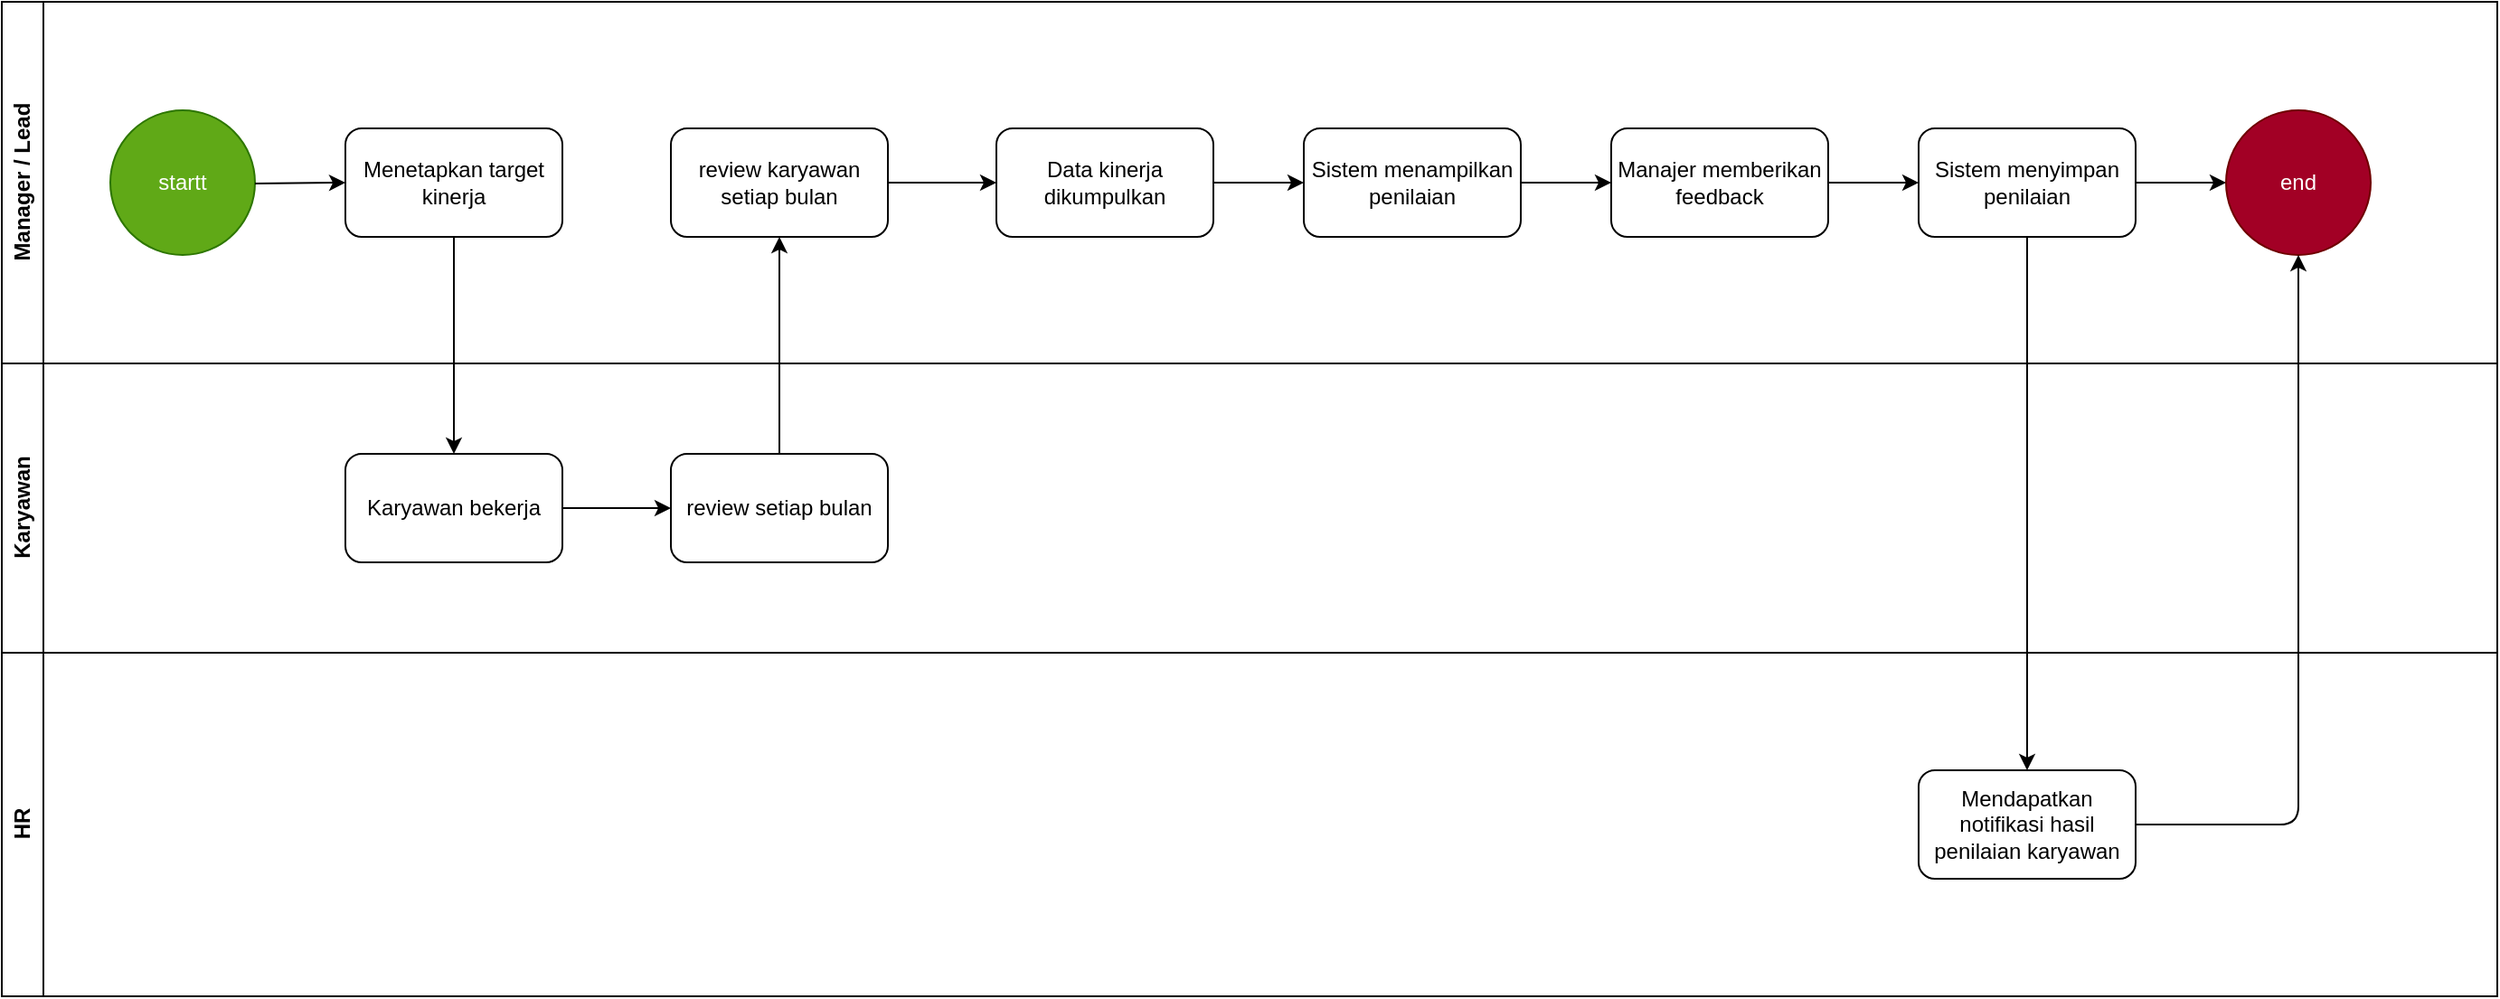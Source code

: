 <mxfile>
    <diagram id="vAZ-w21c1ZBojkHrIQDb" name="Page-1">
        <mxGraphModel dx="746" dy="1663" grid="1" gridSize="10" guides="1" tooltips="1" connect="1" arrows="1" fold="1" page="1" pageScale="1" pageWidth="850" pageHeight="1100" math="0" shadow="0">
            <root>
                <mxCell id="0"/>
                <mxCell id="1" parent="0"/>
                <mxCell id="3" value="HR" style="swimlane;horizontal=0;whiteSpace=wrap;html=1;" vertex="1" parent="1">
                    <mxGeometry x="30" y="-110" width="1380" height="190" as="geometry"/>
                </mxCell>
                <mxCell id="29" value="Mendapatkan notifikasi hasil penilaian karyawan" style="rounded=1;whiteSpace=wrap;html=1;" vertex="1" parent="3">
                    <mxGeometry x="1060" y="65" width="120" height="60" as="geometry"/>
                </mxCell>
                <mxCell id="13" value="Karyawan" style="swimlane;horizontal=0;whiteSpace=wrap;html=1;" vertex="1" parent="1">
                    <mxGeometry x="30" y="-270" width="1380" height="160" as="geometry"/>
                </mxCell>
                <mxCell id="7" value="Karyawan bekerja" style="rounded=1;whiteSpace=wrap;html=1;" vertex="1" parent="13">
                    <mxGeometry x="190" y="50" width="120" height="60" as="geometry"/>
                </mxCell>
                <mxCell id="10" value="review setiap bulan" style="rounded=1;whiteSpace=wrap;html=1;" vertex="1" parent="13">
                    <mxGeometry x="370" y="50" width="120" height="60" as="geometry"/>
                </mxCell>
                <mxCell id="11" style="edgeStyle=none;html=1;" edge="1" parent="13" source="7" target="10">
                    <mxGeometry relative="1" as="geometry"/>
                </mxCell>
                <mxCell id="18" value="Manager / Lead" style="swimlane;horizontal=0;whiteSpace=wrap;html=1;" vertex="1" parent="1">
                    <mxGeometry x="30" y="-470" width="1380" height="200" as="geometry"/>
                </mxCell>
                <mxCell id="4" value="startt" style="ellipse;whiteSpace=wrap;html=1;aspect=fixed;fillColor=#60a917;fontColor=#ffffff;strokeColor=#2D7600;" vertex="1" parent="18">
                    <mxGeometry x="60" y="60" width="80" height="80" as="geometry"/>
                </mxCell>
                <mxCell id="5" value="Menetapkan target kinerja" style="rounded=1;whiteSpace=wrap;html=1;" vertex="1" parent="18">
                    <mxGeometry x="190" y="70" width="120" height="60" as="geometry"/>
                </mxCell>
                <mxCell id="6" style="edgeStyle=none;html=1;" edge="1" parent="18" source="4" target="5">
                    <mxGeometry relative="1" as="geometry"/>
                </mxCell>
                <mxCell id="15" value=" Data kinerja dikumpulkan" style="rounded=1;whiteSpace=wrap;html=1;" vertex="1" parent="18">
                    <mxGeometry x="550" y="70" width="120" height="60" as="geometry"/>
                </mxCell>
                <mxCell id="21" style="edgeStyle=none;html=1;" edge="1" parent="18" source="19" target="15">
                    <mxGeometry relative="1" as="geometry"/>
                </mxCell>
                <mxCell id="19" value="review karyawan setiap bulan" style="rounded=1;whiteSpace=wrap;html=1;" vertex="1" parent="18">
                    <mxGeometry x="370" y="70" width="120" height="60" as="geometry"/>
                </mxCell>
                <mxCell id="23" value="" style="edgeStyle=none;html=1;" edge="1" parent="18" source="16" target="22">
                    <mxGeometry relative="1" as="geometry"/>
                </mxCell>
                <mxCell id="16" value=" Sistem menampilkan penilaian" style="rounded=1;whiteSpace=wrap;html=1;" vertex="1" parent="18">
                    <mxGeometry x="720" y="70" width="120" height="60" as="geometry"/>
                </mxCell>
                <mxCell id="14" value="" style="edgeStyle=none;html=1;" edge="1" parent="18" source="15" target="16">
                    <mxGeometry relative="1" as="geometry"/>
                </mxCell>
                <mxCell id="26" value="" style="edgeStyle=none;html=1;" edge="1" parent="18" source="22" target="25">
                    <mxGeometry relative="1" as="geometry"/>
                </mxCell>
                <mxCell id="22" value=" Manajer memberikan feedback" style="rounded=1;whiteSpace=wrap;html=1;" vertex="1" parent="18">
                    <mxGeometry x="890" y="70" width="120" height="60" as="geometry"/>
                </mxCell>
                <mxCell id="31" style="edgeStyle=none;html=1;" edge="1" parent="18" source="25" target="12">
                    <mxGeometry relative="1" as="geometry"/>
                </mxCell>
                <mxCell id="25" value="Sistem menyimpan penilaian" style="rounded=1;whiteSpace=wrap;html=1;" vertex="1" parent="18">
                    <mxGeometry x="1060" y="70" width="120" height="60" as="geometry"/>
                </mxCell>
                <mxCell id="12" value="end" style="ellipse;whiteSpace=wrap;html=1;rounded=1;fillColor=#a20025;fontColor=#ffffff;strokeColor=#6F0000;" vertex="1" parent="18">
                    <mxGeometry x="1230" y="60" width="80" height="80" as="geometry"/>
                </mxCell>
                <mxCell id="8" value="" style="edgeStyle=none;html=1;" edge="1" parent="1" source="5" target="7">
                    <mxGeometry relative="1" as="geometry"/>
                </mxCell>
                <mxCell id="20" value="" style="edgeStyle=none;html=1;" edge="1" parent="1" source="10" target="19">
                    <mxGeometry relative="1" as="geometry"/>
                </mxCell>
                <mxCell id="30" value="" style="edgeStyle=none;html=1;" edge="1" parent="1" source="25" target="29">
                    <mxGeometry relative="1" as="geometry"/>
                </mxCell>
                <mxCell id="33" style="edgeStyle=none;html=1;" edge="1" parent="1" source="29" target="12">
                    <mxGeometry relative="1" as="geometry">
                        <Array as="points">
                            <mxPoint x="1300" y="-15"/>
                        </Array>
                    </mxGeometry>
                </mxCell>
            </root>
        </mxGraphModel>
    </diagram>
</mxfile>